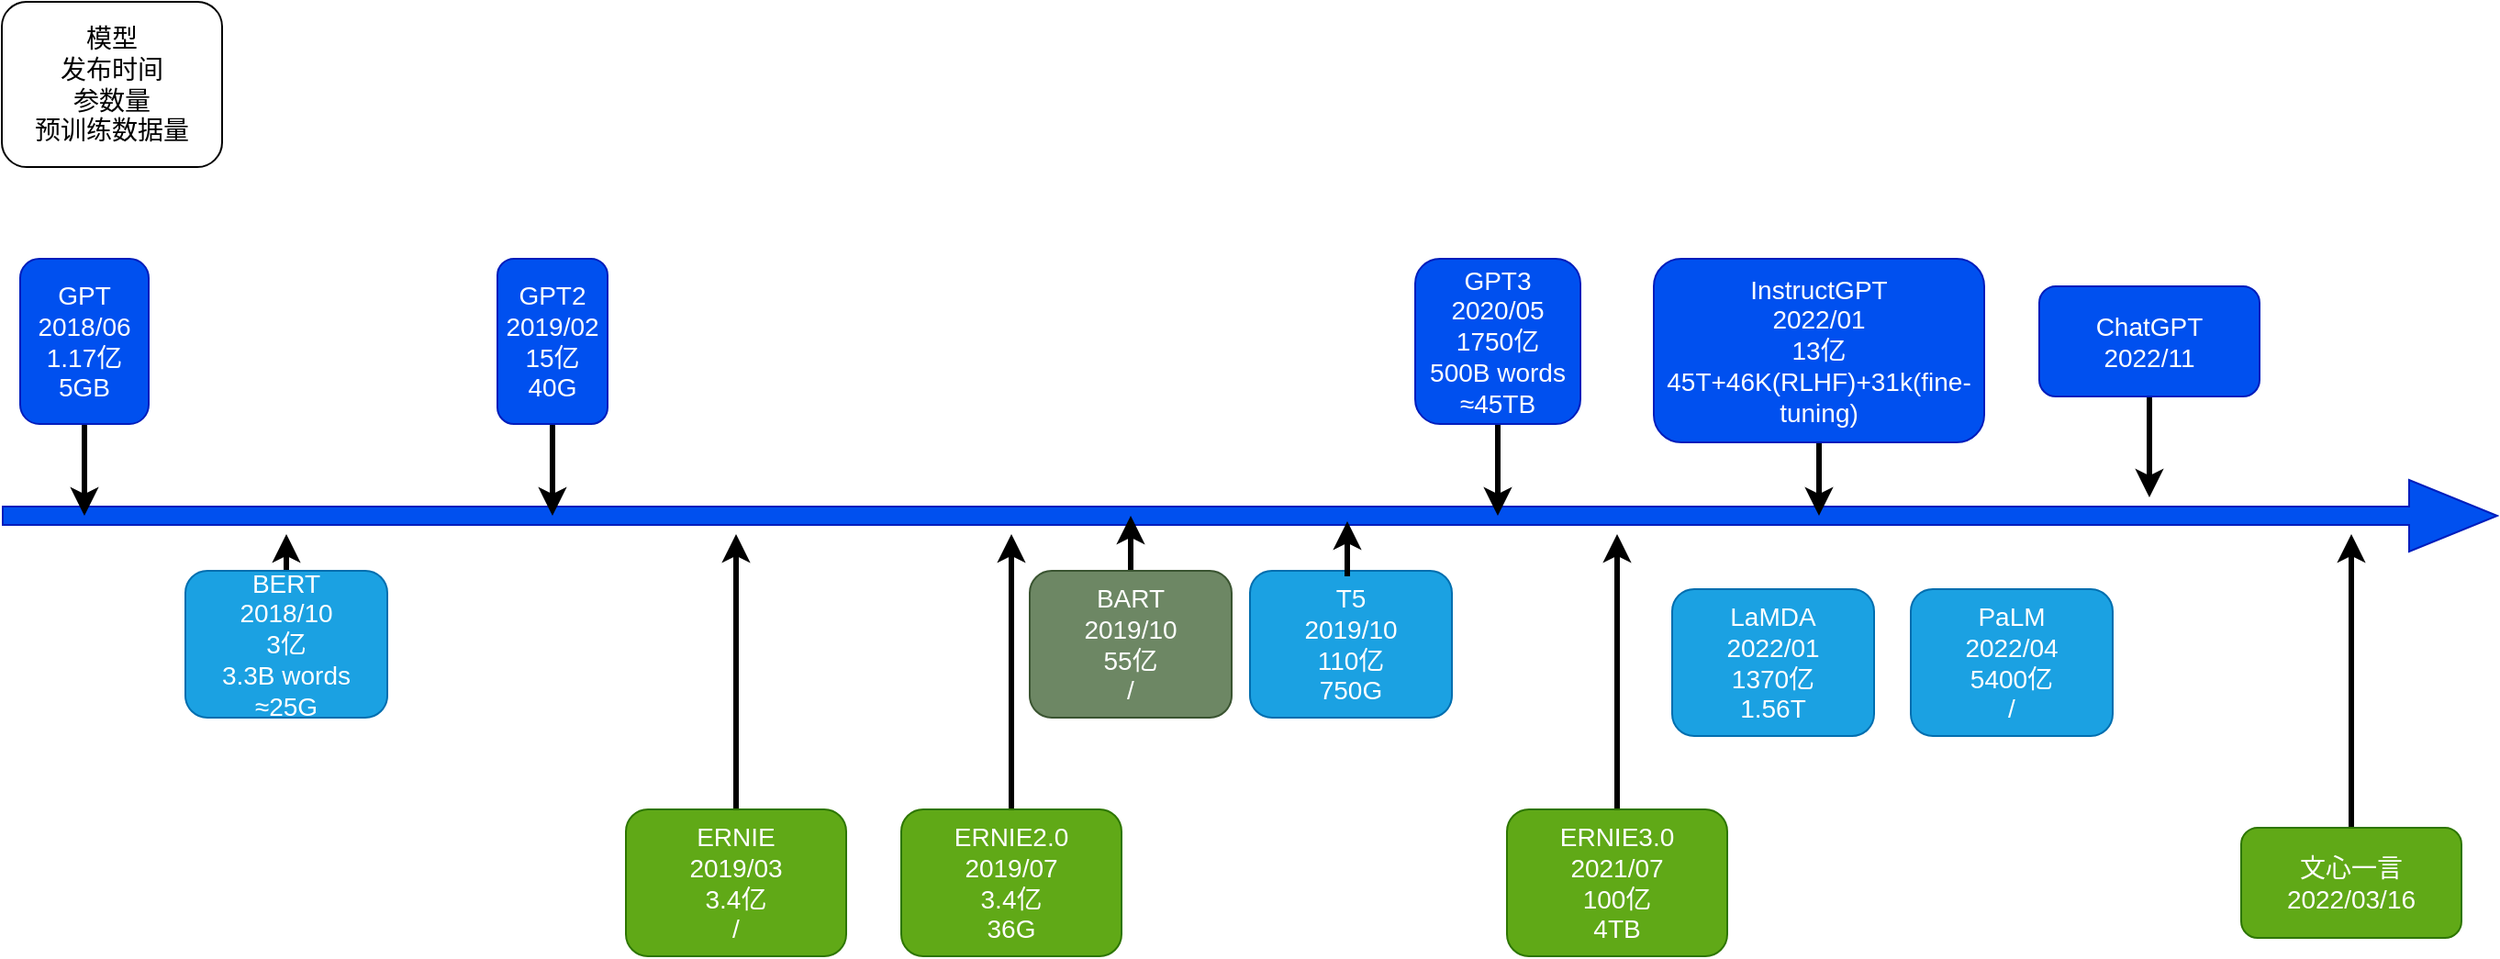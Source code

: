 <mxfile version="20.8.23" type="github">
  <diagram name="第 1 页" id="Ley3T1oHCzhXuV9W0R5z">
    <mxGraphModel dx="2261" dy="771" grid="1" gridSize="10" guides="1" tooltips="1" connect="1" arrows="1" fold="1" page="1" pageScale="1" pageWidth="827" pageHeight="1169" math="0" shadow="0">
      <root>
        <mxCell id="0" />
        <mxCell id="1" parent="0" />
        <mxCell id="DcJqsoQAITfwaPWHc3Mr-1" value="" style="shape=flexArrow;endArrow=classic;html=1;rounded=0;fillColor=#0050ef;strokeColor=#001DBC;endWidth=28;endSize=15.67;movable=1;resizable=1;rotatable=1;deletable=1;editable=1;locked=0;connectable=1;fontSize=14;" edge="1" parent="1">
          <mxGeometry width="50" height="50" relative="1" as="geometry">
            <mxPoint x="-240" y="390" as="sourcePoint" />
            <mxPoint x="1120" y="390" as="targetPoint" />
          </mxGeometry>
        </mxCell>
        <mxCell id="DcJqsoQAITfwaPWHc3Mr-21" style="edgeStyle=orthogonalEdgeStyle;rounded=0;orthogonalLoop=1;jettySize=auto;html=1;strokeWidth=3;fontSize=14;" edge="1" parent="1" source="DcJqsoQAITfwaPWHc3Mr-3">
          <mxGeometry relative="1" as="geometry">
            <mxPoint x="-195" y="390" as="targetPoint" />
          </mxGeometry>
        </mxCell>
        <mxCell id="DcJqsoQAITfwaPWHc3Mr-3" value="&lt;font style=&quot;font-size: 14px;&quot;&gt;GPT&lt;br style=&quot;font-size: 14px;&quot;&gt;2018/06&lt;br style=&quot;font-size: 14px;&quot;&gt;1.17亿&lt;br style=&quot;border-color: var(--border-color); font-size: 14px;&quot;&gt;5GB&lt;/font&gt;" style="rounded=1;whiteSpace=wrap;html=1;fontSize=14;fillColor=#0050ef;fontColor=#ffffff;strokeColor=#001DBC;" vertex="1" parent="1">
          <mxGeometry x="-230" y="250" width="70" height="90" as="geometry" />
        </mxCell>
        <mxCell id="DcJqsoQAITfwaPWHc3Mr-23" style="edgeStyle=orthogonalEdgeStyle;rounded=0;orthogonalLoop=1;jettySize=auto;html=1;strokeWidth=3;fontSize=14;" edge="1" parent="1" source="DcJqsoQAITfwaPWHc3Mr-4">
          <mxGeometry relative="1" as="geometry">
            <mxPoint x="60" y="390" as="targetPoint" />
          </mxGeometry>
        </mxCell>
        <mxCell id="DcJqsoQAITfwaPWHc3Mr-4" value="GPT2&lt;br style=&quot;font-size: 14px;&quot;&gt;2019/02&lt;br style=&quot;font-size: 14px;&quot;&gt;15亿&lt;br style=&quot;font-size: 14px;&quot;&gt;40G" style="rounded=1;whiteSpace=wrap;html=1;fontSize=14;fillColor=#0050ef;fontColor=#ffffff;strokeColor=#001DBC;" vertex="1" parent="1">
          <mxGeometry x="30" y="250" width="60" height="90" as="geometry" />
        </mxCell>
        <mxCell id="DcJqsoQAITfwaPWHc3Mr-26" style="edgeStyle=orthogonalEdgeStyle;rounded=0;orthogonalLoop=1;jettySize=auto;html=1;strokeWidth=3;fontSize=14;" edge="1" parent="1" source="DcJqsoQAITfwaPWHc3Mr-5">
          <mxGeometry relative="1" as="geometry">
            <mxPoint x="375" y="390" as="targetPoint" />
          </mxGeometry>
        </mxCell>
        <mxCell id="DcJqsoQAITfwaPWHc3Mr-5" value="BART&lt;br style=&quot;font-size: 14px;&quot;&gt;2019/10&lt;br style=&quot;font-size: 14px;&quot;&gt;55亿&lt;br style=&quot;font-size: 14px;&quot;&gt;/" style="rounded=1;whiteSpace=wrap;html=1;fontSize=14;fillColor=#6d8764;fontColor=#ffffff;strokeColor=#3A5431;" vertex="1" parent="1">
          <mxGeometry x="320" y="420" width="110" height="80" as="geometry" />
        </mxCell>
        <mxCell id="DcJqsoQAITfwaPWHc3Mr-35" style="edgeStyle=orthogonalEdgeStyle;rounded=0;orthogonalLoop=1;jettySize=auto;html=1;strokeWidth=3;fontSize=14;" edge="1" parent="1" source="DcJqsoQAITfwaPWHc3Mr-6">
          <mxGeometry relative="1" as="geometry">
            <mxPoint x="750" y="390" as="targetPoint" />
          </mxGeometry>
        </mxCell>
        <mxCell id="DcJqsoQAITfwaPWHc3Mr-6" value="InstructGPT&lt;br style=&quot;font-size: 14px;&quot;&gt;2022/01&lt;br style=&quot;font-size: 14px;&quot;&gt;13亿&lt;br style=&quot;font-size: 14px;&quot;&gt;45T+46K(RLHF)+31k(fine-tuning)" style="rounded=1;whiteSpace=wrap;html=1;fontSize=14;fillColor=#0050ef;fontColor=#ffffff;strokeColor=#001DBC;" vertex="1" parent="1">
          <mxGeometry x="660" y="250" width="180" height="100" as="geometry" />
        </mxCell>
        <mxCell id="DcJqsoQAITfwaPWHc3Mr-39" style="edgeStyle=orthogonalEdgeStyle;rounded=0;orthogonalLoop=1;jettySize=auto;html=1;strokeWidth=3;fontSize=14;" edge="1" parent="1" source="DcJqsoQAITfwaPWHc3Mr-7">
          <mxGeometry relative="1" as="geometry">
            <mxPoint x="575" y="390" as="targetPoint" />
          </mxGeometry>
        </mxCell>
        <mxCell id="DcJqsoQAITfwaPWHc3Mr-7" value="GPT3&lt;br style=&quot;font-size: 14px;&quot;&gt;2020/05&lt;br style=&quot;font-size: 14px;&quot;&gt;1750亿&lt;br style=&quot;font-size: 14px;&quot;&gt;500B words ≈45TB" style="rounded=1;whiteSpace=wrap;html=1;fontSize=14;fillColor=#0050ef;fontColor=#ffffff;strokeColor=#001DBC;" vertex="1" parent="1">
          <mxGeometry x="530" y="250" width="90" height="90" as="geometry" />
        </mxCell>
        <mxCell id="DcJqsoQAITfwaPWHc3Mr-22" style="edgeStyle=orthogonalEdgeStyle;rounded=0;orthogonalLoop=1;jettySize=auto;html=1;strokeWidth=3;fontSize=14;" edge="1" parent="1" source="DcJqsoQAITfwaPWHc3Mr-8">
          <mxGeometry relative="1" as="geometry">
            <mxPoint x="-85" y="400" as="targetPoint" />
          </mxGeometry>
        </mxCell>
        <mxCell id="DcJqsoQAITfwaPWHc3Mr-8" value="BERT&lt;br style=&quot;font-size: 14px;&quot;&gt;2018/10&lt;br style=&quot;font-size: 14px;&quot;&gt;3亿&lt;br style=&quot;font-size: 14px;&quot;&gt;3.3B words ≈25G" style="rounded=1;whiteSpace=wrap;html=1;fontSize=14;fillColor=#1ba1e2;fontColor=#ffffff;strokeColor=#006EAF;" vertex="1" parent="1">
          <mxGeometry x="-140" y="420" width="110" height="80" as="geometry" />
        </mxCell>
        <mxCell id="DcJqsoQAITfwaPWHc3Mr-32" style="edgeStyle=orthogonalEdgeStyle;rounded=0;orthogonalLoop=1;jettySize=auto;html=1;exitX=0.5;exitY=1;exitDx=0;exitDy=0;strokeWidth=3;fontSize=14;" edge="1" parent="1" source="DcJqsoQAITfwaPWHc3Mr-9">
          <mxGeometry relative="1" as="geometry">
            <mxPoint x="930" y="380" as="targetPoint" />
          </mxGeometry>
        </mxCell>
        <mxCell id="DcJqsoQAITfwaPWHc3Mr-9" value="ChatGPT&lt;br style=&quot;font-size: 14px;&quot;&gt;2022/11" style="rounded=1;whiteSpace=wrap;html=1;fontSize=14;fillColor=#0050ef;fontColor=#ffffff;strokeColor=#001DBC;" vertex="1" parent="1">
          <mxGeometry x="870" y="265" width="120" height="60" as="geometry" />
        </mxCell>
        <mxCell id="DcJqsoQAITfwaPWHc3Mr-24" style="edgeStyle=orthogonalEdgeStyle;rounded=0;orthogonalLoop=1;jettySize=auto;html=1;strokeWidth=3;fontSize=14;" edge="1" parent="1" source="DcJqsoQAITfwaPWHc3Mr-11">
          <mxGeometry relative="1" as="geometry">
            <mxPoint x="160" y="400" as="targetPoint" />
          </mxGeometry>
        </mxCell>
        <mxCell id="DcJqsoQAITfwaPWHc3Mr-11" value="ERNIE&lt;br style=&quot;font-size: 14px;&quot;&gt;2019/03&lt;br&gt;3.4亿&lt;br&gt;/" style="rounded=1;whiteSpace=wrap;html=1;fontSize=14;fillColor=#60a917;fontColor=#ffffff;strokeColor=#2D7600;" vertex="1" parent="1">
          <mxGeometry x="100" y="550" width="120" height="80" as="geometry" />
        </mxCell>
        <mxCell id="DcJqsoQAITfwaPWHc3Mr-31" style="edgeStyle=orthogonalEdgeStyle;rounded=0;orthogonalLoop=1;jettySize=auto;html=1;strokeWidth=3;fontSize=14;" edge="1" parent="1" source="DcJqsoQAITfwaPWHc3Mr-12">
          <mxGeometry relative="1" as="geometry">
            <mxPoint x="640" y="400" as="targetPoint" />
          </mxGeometry>
        </mxCell>
        <mxCell id="DcJqsoQAITfwaPWHc3Mr-12" value="ERNIE3.0&lt;br style=&quot;font-size: 14px;&quot;&gt;2021/07&lt;br&gt;100亿&lt;br style=&quot;font-size: 14px;&quot;&gt;4TB" style="rounded=1;whiteSpace=wrap;html=1;fontSize=14;fillColor=#60a917;fontColor=#ffffff;strokeColor=#2D7600;" vertex="1" parent="1">
          <mxGeometry x="580" y="550" width="120" height="80" as="geometry" />
        </mxCell>
        <mxCell id="DcJqsoQAITfwaPWHc3Mr-33" style="edgeStyle=orthogonalEdgeStyle;rounded=0;orthogonalLoop=1;jettySize=auto;html=1;strokeWidth=3;fontSize=14;" edge="1" parent="1" source="DcJqsoQAITfwaPWHc3Mr-13">
          <mxGeometry relative="1" as="geometry">
            <mxPoint x="1040" y="400" as="targetPoint" />
          </mxGeometry>
        </mxCell>
        <mxCell id="DcJqsoQAITfwaPWHc3Mr-13" value="文心一言&lt;br style=&quot;font-size: 14px;&quot;&gt;2022/03/16" style="rounded=1;whiteSpace=wrap;html=1;fontSize=14;fillColor=#60a917;fontColor=#ffffff;strokeColor=#2D7600;" vertex="1" parent="1">
          <mxGeometry x="980" y="560" width="120" height="60" as="geometry" />
        </mxCell>
        <mxCell id="DcJqsoQAITfwaPWHc3Mr-17" value="&lt;font style=&quot;font-size: 14px;&quot;&gt;模型&lt;br&gt;发布时间&lt;br&gt;参数量&lt;br style=&quot;border-color: var(--border-color);&quot;&gt;预训练数据量&lt;br&gt;&lt;/font&gt;" style="rounded=1;whiteSpace=wrap;html=1;" vertex="1" parent="1">
          <mxGeometry x="-240" y="110" width="120" height="90" as="geometry" />
        </mxCell>
        <mxCell id="DcJqsoQAITfwaPWHc3Mr-19" value="T5&lt;br style=&quot;font-size: 14px;&quot;&gt;2019/10&lt;br style=&quot;font-size: 14px;&quot;&gt;110亿&lt;br style=&quot;font-size: 14px;&quot;&gt;750G" style="rounded=1;whiteSpace=wrap;html=1;fontSize=14;fillColor=#1ba1e2;fontColor=#ffffff;strokeColor=#006EAF;" vertex="1" parent="1">
          <mxGeometry x="440" y="420" width="110" height="80" as="geometry" />
        </mxCell>
        <mxCell id="DcJqsoQAITfwaPWHc3Mr-25" style="edgeStyle=orthogonalEdgeStyle;rounded=0;orthogonalLoop=1;jettySize=auto;html=1;strokeWidth=3;fontSize=14;" edge="1" parent="1" source="DcJqsoQAITfwaPWHc3Mr-20">
          <mxGeometry relative="1" as="geometry">
            <mxPoint x="310" y="400" as="targetPoint" />
          </mxGeometry>
        </mxCell>
        <mxCell id="DcJqsoQAITfwaPWHc3Mr-20" value="ERNIE2.0&lt;br style=&quot;font-size: 14px;&quot;&gt;2019/07&lt;br&gt;3.4亿&lt;br&gt;36G" style="rounded=1;whiteSpace=wrap;html=1;fontSize=14;fillColor=#60a917;fontColor=#ffffff;strokeColor=#2D7600;" vertex="1" parent="1">
          <mxGeometry x="250" y="550" width="120" height="80" as="geometry" />
        </mxCell>
        <mxCell id="DcJqsoQAITfwaPWHc3Mr-28" style="edgeStyle=orthogonalEdgeStyle;rounded=0;orthogonalLoop=1;jettySize=auto;html=1;strokeWidth=3;fontSize=14;" edge="1" parent="1">
          <mxGeometry relative="1" as="geometry">
            <mxPoint x="493" y="393" as="targetPoint" />
            <mxPoint x="493" y="423" as="sourcePoint" />
          </mxGeometry>
        </mxCell>
        <mxCell id="DcJqsoQAITfwaPWHc3Mr-36" value="PaLM&lt;br style=&quot;font-size: 14px;&quot;&gt;2022/04&lt;br style=&quot;font-size: 14px;&quot;&gt;5400亿&lt;br style=&quot;font-size: 14px;&quot;&gt;/" style="rounded=1;whiteSpace=wrap;html=1;fontSize=14;fillColor=#1ba1e2;fontColor=#ffffff;strokeColor=#006EAF;" vertex="1" parent="1">
          <mxGeometry x="800" y="430" width="110" height="80" as="geometry" />
        </mxCell>
        <mxCell id="DcJqsoQAITfwaPWHc3Mr-38" value="LaMDA&lt;br style=&quot;font-size: 14px;&quot;&gt;2022/01&lt;br style=&quot;font-size: 14px;&quot;&gt;1370亿&lt;br style=&quot;font-size: 14px;&quot;&gt;1.56T" style="rounded=1;whiteSpace=wrap;html=1;fontSize=14;fillColor=#1ba1e2;fontColor=#ffffff;strokeColor=#006EAF;" vertex="1" parent="1">
          <mxGeometry x="670" y="430" width="110" height="80" as="geometry" />
        </mxCell>
      </root>
    </mxGraphModel>
  </diagram>
</mxfile>
